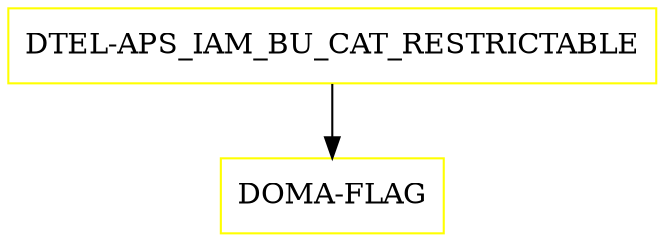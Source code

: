 digraph G {
  "DTEL-APS_IAM_BU_CAT_RESTRICTABLE" [shape=box,color=yellow];
  "DOMA-FLAG" [shape=box,color=yellow,URL="./DOMA_FLAG.html"];
  "DTEL-APS_IAM_BU_CAT_RESTRICTABLE" -> "DOMA-FLAG";
}
